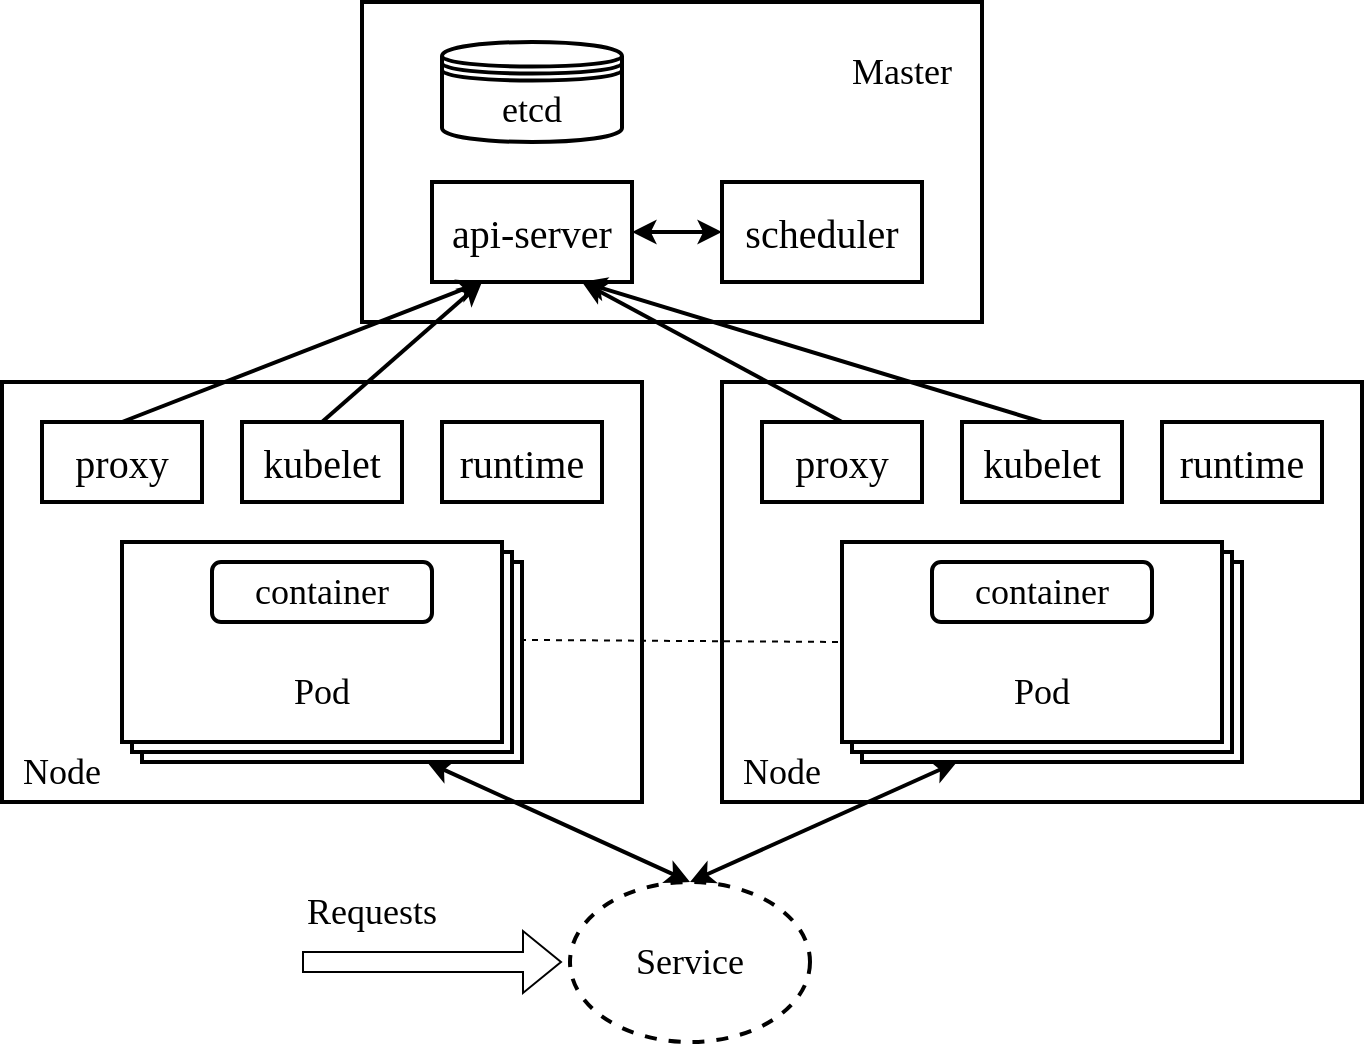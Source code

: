<mxfile version="19.0.3" type="device"><diagram id="FezYfgqzL_VBx_-uonkc" name="第 1 页"><mxGraphModel dx="970" dy="733" grid="1" gridSize="10" guides="1" tooltips="1" connect="1" arrows="1" fold="1" page="1" pageScale="1" pageWidth="827" pageHeight="1169" math="0" shadow="0"><root><mxCell id="0"/><mxCell id="1" parent="0"/><mxCell id="eXqepJQTci4pixqgBRym-2" value="" style="rounded=0;whiteSpace=wrap;html=1;strokeWidth=2;" vertex="1" parent="1"><mxGeometry x="250" y="160" width="310" height="160" as="geometry"/></mxCell><mxCell id="eXqepJQTci4pixqgBRym-3" value="&lt;font style=&quot;font-size: 18px;&quot; face=&quot;Times New Roman&quot;&gt;etcd&lt;/font&gt;" style="shape=datastore;whiteSpace=wrap;html=1;strokeWidth=2;" vertex="1" parent="1"><mxGeometry x="290" y="180" width="90" height="50" as="geometry"/></mxCell><mxCell id="eXqepJQTci4pixqgBRym-4" value="&lt;font style=&quot;font-size: 20px;&quot; face=&quot;Times New Roman&quot;&gt;api-server&lt;/font&gt;" style="rounded=0;whiteSpace=wrap;html=1;strokeWidth=2;" vertex="1" parent="1"><mxGeometry x="285" y="250" width="100" height="50" as="geometry"/></mxCell><mxCell id="eXqepJQTci4pixqgBRym-5" value="&lt;font style=&quot;font-size: 20px;&quot; face=&quot;Times New Roman&quot;&gt;scheduler&lt;/font&gt;" style="rounded=0;whiteSpace=wrap;html=1;strokeWidth=2;" vertex="1" parent="1"><mxGeometry x="430" y="250" width="100" height="50" as="geometry"/></mxCell><mxCell id="eXqepJQTci4pixqgBRym-6" value="" style="endArrow=classic;startArrow=classic;html=1;rounded=0;fontFamily=Times New Roman;fontSize=18;exitX=1;exitY=0.5;exitDx=0;exitDy=0;entryX=0;entryY=0.5;entryDx=0;entryDy=0;strokeWidth=2;" edge="1" parent="1" source="eXqepJQTci4pixqgBRym-4" target="eXqepJQTci4pixqgBRym-5"><mxGeometry width="50" height="50" relative="1" as="geometry"><mxPoint x="390" y="410" as="sourcePoint"/><mxPoint x="440" y="360" as="targetPoint"/></mxGeometry></mxCell><mxCell id="eXqepJQTci4pixqgBRym-7" value="Master" style="text;html=1;strokeColor=none;fillColor=none;align=center;verticalAlign=middle;whiteSpace=wrap;rounded=0;fontFamily=Times New Roman;fontSize=18;" vertex="1" parent="1"><mxGeometry x="490" y="180" width="60" height="30" as="geometry"/></mxCell><mxCell id="eXqepJQTci4pixqgBRym-8" value="" style="rounded=0;whiteSpace=wrap;html=1;fontFamily=Times New Roman;fontSize=18;strokeWidth=2;" vertex="1" parent="1"><mxGeometry x="70" y="350" width="320" height="210" as="geometry"/></mxCell><mxCell id="eXqepJQTci4pixqgBRym-9" value="&lt;font style=&quot;font-size: 20px;&quot; face=&quot;Times New Roman&quot;&gt;proxy&lt;/font&gt;" style="rounded=0;whiteSpace=wrap;html=1;strokeWidth=2;" vertex="1" parent="1"><mxGeometry x="90" y="370" width="80" height="40" as="geometry"/></mxCell><mxCell id="eXqepJQTci4pixqgBRym-12" value="&lt;font style=&quot;font-size: 20px;&quot; face=&quot;Times New Roman&quot;&gt;kubelet&lt;/font&gt;" style="rounded=0;whiteSpace=wrap;html=1;strokeWidth=2;" vertex="1" parent="1"><mxGeometry x="190" y="370" width="80" height="40" as="geometry"/></mxCell><mxCell id="eXqepJQTci4pixqgBRym-13" value="&lt;font face=&quot;Times New Roman&quot;&gt;&lt;span style=&quot;font-size: 20px;&quot;&gt;runtime&lt;/span&gt;&lt;/font&gt;" style="rounded=0;whiteSpace=wrap;html=1;strokeWidth=2;" vertex="1" parent="1"><mxGeometry x="290" y="370" width="80" height="40" as="geometry"/></mxCell><mxCell id="eXqepJQTci4pixqgBRym-14" value="" style="verticalLabelPosition=bottom;verticalAlign=top;html=1;shape=mxgraph.basic.layered_rect;dx=10;outlineConnect=0;fontFamily=Times New Roman;fontSize=18;strokeWidth=2;" vertex="1" parent="1"><mxGeometry x="130" y="430" width="200" height="110" as="geometry"/></mxCell><mxCell id="eXqepJQTci4pixqgBRym-15" value="container" style="rounded=1;whiteSpace=wrap;html=1;fontFamily=Times New Roman;fontSize=18;strokeWidth=2;" vertex="1" parent="1"><mxGeometry x="175" y="440" width="110" height="30" as="geometry"/></mxCell><mxCell id="eXqepJQTci4pixqgBRym-16" value="Pod" style="text;html=1;strokeColor=none;fillColor=none;align=center;verticalAlign=middle;whiteSpace=wrap;rounded=0;fontFamily=Times New Roman;fontSize=18;" vertex="1" parent="1"><mxGeometry x="200" y="490" width="60" height="30" as="geometry"/></mxCell><mxCell id="eXqepJQTci4pixqgBRym-17" value="Node" style="text;html=1;strokeColor=none;fillColor=none;align=center;verticalAlign=middle;whiteSpace=wrap;rounded=0;fontFamily=Times New Roman;fontSize=18;" vertex="1" parent="1"><mxGeometry x="70" y="530" width="60" height="30" as="geometry"/></mxCell><mxCell id="eXqepJQTci4pixqgBRym-18" value="" style="rounded=0;whiteSpace=wrap;html=1;fontFamily=Times New Roman;fontSize=18;strokeWidth=2;" vertex="1" parent="1"><mxGeometry x="430" y="350" width="320" height="210" as="geometry"/></mxCell><mxCell id="eXqepJQTci4pixqgBRym-19" value="&lt;font style=&quot;font-size: 20px;&quot; face=&quot;Times New Roman&quot;&gt;proxy&lt;/font&gt;" style="rounded=0;whiteSpace=wrap;html=1;strokeWidth=2;" vertex="1" parent="1"><mxGeometry x="450" y="370" width="80" height="40" as="geometry"/></mxCell><mxCell id="eXqepJQTci4pixqgBRym-20" value="&lt;font style=&quot;font-size: 20px;&quot; face=&quot;Times New Roman&quot;&gt;kubelet&lt;/font&gt;" style="rounded=0;whiteSpace=wrap;html=1;strokeWidth=2;" vertex="1" parent="1"><mxGeometry x="550" y="370" width="80" height="40" as="geometry"/></mxCell><mxCell id="eXqepJQTci4pixqgBRym-21" value="&lt;font face=&quot;Times New Roman&quot;&gt;&lt;span style=&quot;font-size: 20px;&quot;&gt;runtime&lt;/span&gt;&lt;/font&gt;" style="rounded=0;whiteSpace=wrap;html=1;strokeWidth=2;" vertex="1" parent="1"><mxGeometry x="650" y="370" width="80" height="40" as="geometry"/></mxCell><mxCell id="eXqepJQTci4pixqgBRym-22" value="" style="verticalLabelPosition=bottom;verticalAlign=top;html=1;shape=mxgraph.basic.layered_rect;dx=10;outlineConnect=0;fontFamily=Times New Roman;fontSize=18;strokeWidth=2;" vertex="1" parent="1"><mxGeometry x="490" y="430" width="200" height="110" as="geometry"/></mxCell><mxCell id="eXqepJQTci4pixqgBRym-23" value="container" style="rounded=1;whiteSpace=wrap;html=1;fontFamily=Times New Roman;fontSize=18;strokeWidth=2;" vertex="1" parent="1"><mxGeometry x="535" y="440" width="110" height="30" as="geometry"/></mxCell><mxCell id="eXqepJQTci4pixqgBRym-24" value="Pod" style="text;html=1;strokeColor=none;fillColor=none;align=center;verticalAlign=middle;whiteSpace=wrap;rounded=0;fontFamily=Times New Roman;fontSize=18;" vertex="1" parent="1"><mxGeometry x="560" y="490" width="60" height="30" as="geometry"/></mxCell><mxCell id="eXqepJQTci4pixqgBRym-25" value="Node" style="text;html=1;strokeColor=none;fillColor=none;align=center;verticalAlign=middle;whiteSpace=wrap;rounded=0;fontFamily=Times New Roman;fontSize=18;" vertex="1" parent="1"><mxGeometry x="430" y="530" width="60" height="30" as="geometry"/></mxCell><mxCell id="eXqepJQTci4pixqgBRym-26" value="" style="endArrow=classic;html=1;rounded=0;fontFamily=Times New Roman;fontSize=18;strokeWidth=2;exitX=0.5;exitY=0;exitDx=0;exitDy=0;entryX=0.25;entryY=1;entryDx=0;entryDy=0;" edge="1" parent="1" source="eXqepJQTci4pixqgBRym-9" target="eXqepJQTci4pixqgBRym-4"><mxGeometry width="50" height="50" relative="1" as="geometry"><mxPoint x="440" y="410" as="sourcePoint"/><mxPoint x="490" y="360" as="targetPoint"/></mxGeometry></mxCell><mxCell id="eXqepJQTci4pixqgBRym-27" value="" style="endArrow=classic;html=1;rounded=0;fontFamily=Times New Roman;fontSize=18;strokeWidth=2;exitX=0.5;exitY=0;exitDx=0;exitDy=0;entryX=0.25;entryY=1;entryDx=0;entryDy=0;" edge="1" parent="1" source="eXqepJQTci4pixqgBRym-12" target="eXqepJQTci4pixqgBRym-4"><mxGeometry width="50" height="50" relative="1" as="geometry"><mxPoint x="430" y="410" as="sourcePoint"/><mxPoint x="480" y="360" as="targetPoint"/></mxGeometry></mxCell><mxCell id="eXqepJQTci4pixqgBRym-28" value="" style="endArrow=classic;html=1;rounded=0;fontFamily=Times New Roman;fontSize=18;strokeWidth=2;exitX=0.5;exitY=0;exitDx=0;exitDy=0;entryX=0.75;entryY=1;entryDx=0;entryDy=0;" edge="1" parent="1" source="eXqepJQTci4pixqgBRym-19" target="eXqepJQTci4pixqgBRym-4"><mxGeometry width="50" height="50" relative="1" as="geometry"><mxPoint x="370" y="330" as="sourcePoint"/><mxPoint x="330" y="300" as="targetPoint"/></mxGeometry></mxCell><mxCell id="eXqepJQTci4pixqgBRym-31" value="" style="endArrow=classic;html=1;rounded=0;fontFamily=Times New Roman;fontSize=18;strokeWidth=2;exitX=0.5;exitY=0;exitDx=0;exitDy=0;entryX=0.75;entryY=1;entryDx=0;entryDy=0;" edge="1" parent="1" source="eXqepJQTci4pixqgBRym-20" target="eXqepJQTci4pixqgBRym-4"><mxGeometry width="50" height="50" relative="1" as="geometry"><mxPoint x="400" y="340" as="sourcePoint"/><mxPoint x="340" y="300" as="targetPoint"/></mxGeometry></mxCell><mxCell id="eXqepJQTci4pixqgBRym-32" value="Service" style="ellipse;whiteSpace=wrap;html=1;fontFamily=Times New Roman;fontSize=18;strokeWidth=2;dashed=1;" vertex="1" parent="1"><mxGeometry x="354" y="600" width="120" height="80" as="geometry"/></mxCell><mxCell id="eXqepJQTci4pixqgBRym-33" value="" style="shape=flexArrow;endArrow=classic;html=1;rounded=0;fontFamily=Times New Roman;fontSize=18;strokeWidth=1;" edge="1" parent="1"><mxGeometry width="50" height="50" relative="1" as="geometry"><mxPoint x="220" y="640" as="sourcePoint"/><mxPoint x="350" y="640" as="targetPoint"/></mxGeometry></mxCell><mxCell id="eXqepJQTci4pixqgBRym-34" value="Requests" style="text;html=1;strokeColor=none;fillColor=none;align=center;verticalAlign=middle;whiteSpace=wrap;rounded=0;dashed=1;fontFamily=Times New Roman;fontSize=18;" vertex="1" parent="1"><mxGeometry x="225" y="600" width="60" height="30" as="geometry"/></mxCell><mxCell id="eXqepJQTci4pixqgBRym-35" value="" style="endArrow=none;dashed=1;html=1;rounded=0;fontFamily=Times New Roman;fontSize=18;strokeWidth=1;exitX=0.995;exitY=0.445;exitDx=0;exitDy=0;exitPerimeter=0;entryX=0;entryY=0;entryDx=0;entryDy=50;entryPerimeter=0;" edge="1" parent="1" source="eXqepJQTci4pixqgBRym-14" target="eXqepJQTci4pixqgBRym-22"><mxGeometry width="50" height="50" relative="1" as="geometry"><mxPoint x="450" y="500" as="sourcePoint"/><mxPoint x="500" y="450" as="targetPoint"/></mxGeometry></mxCell><mxCell id="eXqepJQTci4pixqgBRym-36" value="" style="endArrow=classic;startArrow=classic;html=1;rounded=0;fontFamily=Times New Roman;fontSize=18;strokeWidth=2;exitX=0;exitY=0;exitDx=152.5;exitDy=110;exitPerimeter=0;entryX=0.5;entryY=0;entryDx=0;entryDy=0;" edge="1" parent="1" source="eXqepJQTci4pixqgBRym-14" target="eXqepJQTci4pixqgBRym-32"><mxGeometry width="50" height="50" relative="1" as="geometry"><mxPoint x="450" y="500" as="sourcePoint"/><mxPoint x="500" y="450" as="targetPoint"/></mxGeometry></mxCell><mxCell id="eXqepJQTci4pixqgBRym-37" value="" style="endArrow=classic;startArrow=classic;html=1;rounded=0;fontFamily=Times New Roman;fontSize=18;strokeWidth=2;exitX=0.5;exitY=0;exitDx=0;exitDy=0;entryX=0;entryY=0;entryDx=57.5;entryDy=110;entryPerimeter=0;" edge="1" parent="1" source="eXqepJQTci4pixqgBRym-32" target="eXqepJQTci4pixqgBRym-22"><mxGeometry width="50" height="50" relative="1" as="geometry"><mxPoint x="450" y="500" as="sourcePoint"/><mxPoint x="500" y="450" as="targetPoint"/></mxGeometry></mxCell></root></mxGraphModel></diagram></mxfile>